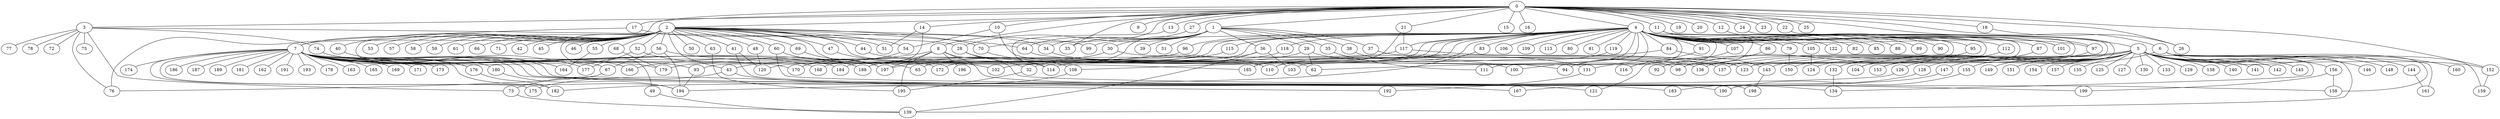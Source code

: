 
graph graphname {
    0 -- 1
0 -- 2
0 -- 3
0 -- 4
0 -- 5
0 -- 6
0 -- 7
0 -- 8
0 -- 9
0 -- 10
0 -- 11
0 -- 12
0 -- 13
0 -- 14
0 -- 15
0 -- 16
0 -- 17
0 -- 18
0 -- 19
0 -- 20
0 -- 21
0 -- 22
0 -- 23
0 -- 24
0 -- 25
0 -- 26
0 -- 27
0 -- 70
0 -- 33
0 -- 152
1 -- 32
1 -- 34
1 -- 35
1 -- 36
1 -- 37
1 -- 38
1 -- 33
1 -- 39
1 -- 28
1 -- 29
1 -- 30
1 -- 31
2 -- 40
2 -- 41
2 -- 42
2 -- 43
2 -- 44
2 -- 45
2 -- 46
2 -- 47
2 -- 48
2 -- 49
2 -- 50
2 -- 51
2 -- 52
2 -- 53
2 -- 54
2 -- 55
2 -- 56
2 -- 57
2 -- 58
2 -- 59
2 -- 60
2 -- 61
2 -- 62
2 -- 63
2 -- 64
2 -- 65
2 -- 66
2 -- 67
2 -- 68
2 -- 69
2 -- 70
2 -- 71
2 -- 99
2 -- 7
3 -- 72
3 -- 73
3 -- 74
3 -- 75
3 -- 76
3 -- 77
3 -- 78
3 -- 28
4 -- 79
4 -- 80
4 -- 81
4 -- 82
4 -- 83
4 -- 84
4 -- 85
4 -- 86
4 -- 87
4 -- 88
4 -- 89
4 -- 90
4 -- 91
4 -- 92
4 -- 93
4 -- 94
4 -- 95
4 -- 96
4 -- 97
4 -- 98
4 -- 99
4 -- 100
4 -- 101
4 -- 102
4 -- 103
4 -- 104
4 -- 105
4 -- 106
4 -- 107
4 -- 108
4 -- 109
4 -- 110
4 -- 111
4 -- 112
4 -- 113
4 -- 114
4 -- 115
4 -- 116
4 -- 117
4 -- 118
4 -- 119
4 -- 120
4 -- 121
4 -- 122
4 -- 184
4 -- 172
5 -- 128
5 -- 130
5 -- 131
5 -- 132
5 -- 133
5 -- 134
5 -- 129
5 -- 136
5 -- 137
5 -- 138
5 -- 139
5 -- 140
5 -- 141
5 -- 142
5 -- 143
5 -- 144
5 -- 145
5 -- 146
5 -- 147
5 -- 148
5 -- 149
5 -- 150
5 -- 151
5 -- 152
5 -- 153
5 -- 154
5 -- 155
5 -- 156
5 -- 157
5 -- 135
5 -- 123
5 -- 124
5 -- 125
5 -- 126
5 -- 127
6 -- 160
6 -- 161
6 -- 158
6 -- 159
6 -- 104
7 -- 162
7 -- 163
7 -- 164
7 -- 165
7 -- 166
7 -- 167
7 -- 168
7 -- 169
7 -- 170
7 -- 171
7 -- 172
7 -- 173
7 -- 174
7 -- 175
7 -- 176
7 -- 177
7 -- 178
7 -- 179
7 -- 180
7 -- 181
7 -- 182
7 -- 183
7 -- 184
7 -- 185
7 -- 186
7 -- 187
7 -- 188
7 -- 189
7 -- 190
7 -- 191
7 -- 192
7 -- 193
7 -- 194
8 -- 195
8 -- 196
8 -- 197
8 -- 198
8 -- 199
8 -- 166
10 -- 110
10 -- 54
11 -- 62
11 -- 101
12 -- 97
13 -- 114
14 -- 170
14 -- 51
17 -- 34
17 -- 76
18 -- 26
21 -- 185
21 -- 117
22 -- 153
24 -- 123
27 -- 64
28 -- 32
28 -- 108
29 -- 137
29 -- 62
29 -- 65
30 -- 136
30 -- 43
32 -- 195
34 -- 131
35 -- 111
36 -- 188
36 -- 139
36 -- 103
37 -- 123
38 -- 100
40 -- 176
41 -- 134
41 -- 120
43 -- 73
43 -- 121
44 -- 98
47 -- 114
48 -- 120
49 -- 139
52 -- 177
52 -- 188
54 -- 170
55 -- 164
56 -- 194
56 -- 102
56 -- 67
60 -- 158
60 -- 197
63 -- 195
64 -- 94
67 -- 76
68 -- 179
69 -- 197
70 -- 110
73 -- 139
74 -- 93
79 -- 150
83 -- 182
84 -- 143
84 -- 110
86 -- 92
87 -- 153
91 -- 94
93 -- 194
95 -- 98
96 -- 179
97 -- 104
105 -- 124
107 -- 116
108 -- 175
112 -- 132
115 -- 168
117 -- 188
117 -- 123
118 -- 197
119 -- 185
126 -- 194
128 -- 167
131 -- 192
132 -- 134
143 -- 198
144 -- 161
147 -- 183
152 -- 159
155 -- 190
156 -- 199
156 -- 158
176 -- 182
180 -- 194

}
